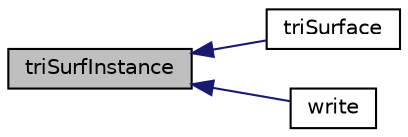 digraph "triSurfInstance"
{
  bgcolor="transparent";
  edge [fontname="Helvetica",fontsize="10",labelfontname="Helvetica",labelfontsize="10"];
  node [fontname="Helvetica",fontsize="10",shape=record];
  rankdir="LR";
  Node1 [label="triSurfInstance",height=0.2,width=0.4,color="black", fillcolor="grey75", style="filled", fontcolor="black"];
  Node1 -> Node2 [dir="back",color="midnightblue",fontsize="10",style="solid",fontname="Helvetica"];
  Node2 [label="triSurface",height=0.2,width=0.4,color="black",URL="$a02770.html#a1e801ccbd13f3043e0d37b3a07cddc9a",tooltip="Construct from objectRegistry. "];
  Node1 -> Node3 [dir="back",color="midnightblue",fontsize="10",style="solid",fontname="Helvetica"];
  Node3 [label="write",height=0.2,width=0.4,color="black",URL="$a02770.html#a1f84b402c96b3dea5423fb68b440e06d",tooltip="Write to database. "];
}
